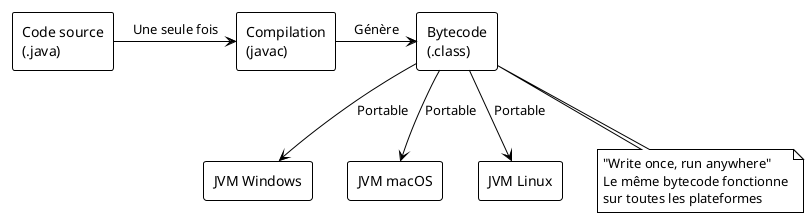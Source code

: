 @startuml
!theme plain

rectangle "Code source\n(.java)" as source
rectangle "Compilation\n(javac)" as compile
rectangle "Bytecode\n(.class)" as bytecode
rectangle "JVM Windows" as jvm_win
rectangle "JVM macOS" as jvm_mac
rectangle "JVM Linux" as jvm_linux

source -right-> compile : Une seule fois
compile -right-> bytecode : Génère

bytecode -down-> jvm_win : Portable
bytecode -down-> jvm_mac : Portable
bytecode -down-> jvm_linux : Portable

note bottom of bytecode
    "Write once, run anywhere"
    Le même bytecode fonctionne
    sur toutes les plateformes
end note
@enduml
